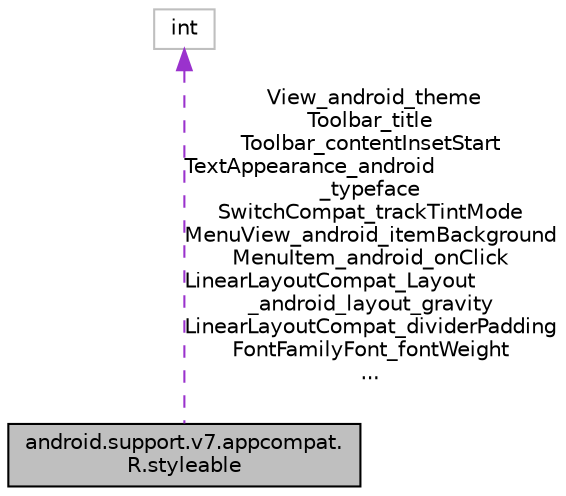 digraph "android.support.v7.appcompat.R.styleable"
{
 // INTERACTIVE_SVG=YES
 // LATEX_PDF_SIZE
  edge [fontname="Helvetica",fontsize="10",labelfontname="Helvetica",labelfontsize="10"];
  node [fontname="Helvetica",fontsize="10",shape=record];
  Node1 [label="android.support.v7.appcompat.\lR.styleable",height=0.2,width=0.4,color="black", fillcolor="grey75", style="filled", fontcolor="black",tooltip=" "];
  Node2 -> Node1 [dir="back",color="darkorchid3",fontsize="10",style="dashed",label=" View_android_theme\nToolbar_title\nToolbar_contentInsetStart\nTextAppearance_android\l_typeface\nSwitchCompat_trackTintMode\nMenuView_android_itemBackground\nMenuItem_android_onClick\nLinearLayoutCompat_Layout\l_android_layout_gravity\nLinearLayoutCompat_dividerPadding\nFontFamilyFont_fontWeight\n..." ,fontname="Helvetica"];
  Node2 [label="int",height=0.2,width=0.4,color="grey75", fillcolor="white", style="filled",tooltip=" "];
}
